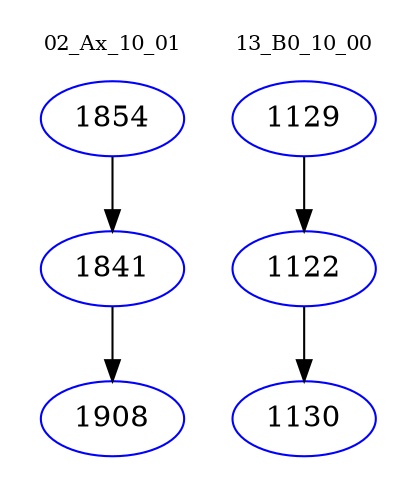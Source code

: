 digraph{
subgraph cluster_0 {
color = white
label = "02_Ax_10_01";
fontsize=10;
T0_1854 [label="1854", color="blue"]
T0_1854 -> T0_1841 [color="black"]
T0_1841 [label="1841", color="blue"]
T0_1841 -> T0_1908 [color="black"]
T0_1908 [label="1908", color="blue"]
}
subgraph cluster_1 {
color = white
label = "13_B0_10_00";
fontsize=10;
T1_1129 [label="1129", color="blue"]
T1_1129 -> T1_1122 [color="black"]
T1_1122 [label="1122", color="blue"]
T1_1122 -> T1_1130 [color="black"]
T1_1130 [label="1130", color="blue"]
}
}
